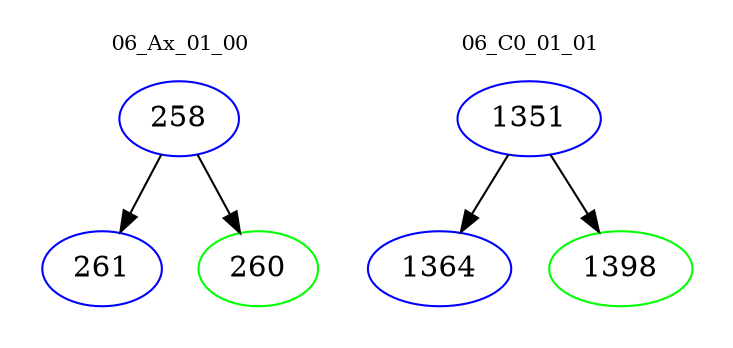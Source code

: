 digraph{
subgraph cluster_0 {
color = white
label = "06_Ax_01_00";
fontsize=10;
T0_258 [label="258", color="blue"]
T0_258 -> T0_261 [color="black"]
T0_261 [label="261", color="blue"]
T0_258 -> T0_260 [color="black"]
T0_260 [label="260", color="green"]
}
subgraph cluster_1 {
color = white
label = "06_C0_01_01";
fontsize=10;
T1_1351 [label="1351", color="blue"]
T1_1351 -> T1_1364 [color="black"]
T1_1364 [label="1364", color="blue"]
T1_1351 -> T1_1398 [color="black"]
T1_1398 [label="1398", color="green"]
}
}
